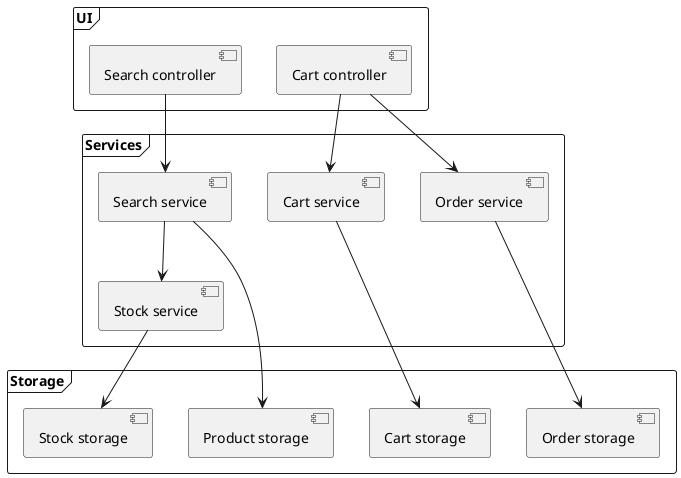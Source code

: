 @startuml

frame UI {
    [Search controller]
    [Cart controller]
}

frame Services {
    [Search service]
    [Cart service]
    [Stock service]
    [Order service]
}

frame Storage {
    [Product storage]
    [Order storage]
    [Cart storage]
    [Stock storage]
}

[Search controller] --> [Search service]
[Search service] --> [Stock service]
[Cart controller] --> [Cart service]
[Cart controller] --> [Order service]
[Search service] --> [Product storage]
[Stock service] --> [Stock storage]
[Order service] --> [Order storage]
[Cart service] --> [Cart storage]

@enduml